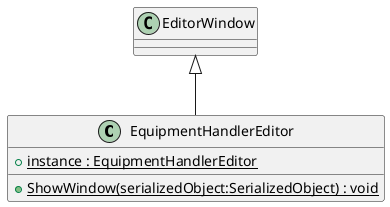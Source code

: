 @startuml
class EquipmentHandlerEditor {
    + {static} instance : EquipmentHandlerEditor
    + {static} ShowWindow(serializedObject:SerializedObject) : void
}
EditorWindow <|-- EquipmentHandlerEditor
@enduml
